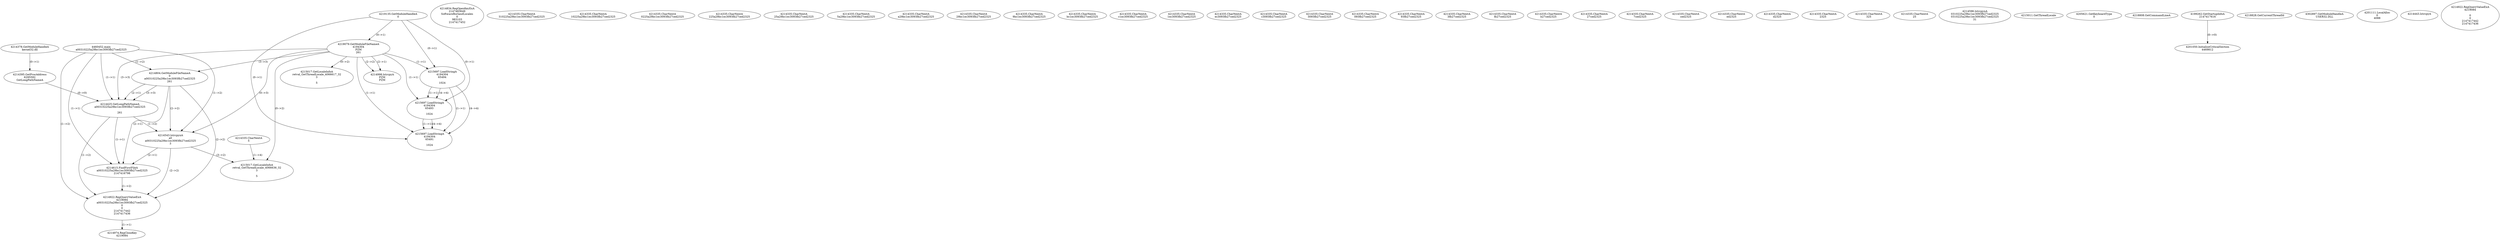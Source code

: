 // Global SCDG with merge call
digraph {
	0 [label="4460452.main
a00310225a29bc1ec3093fb27ced2325"]
	1 [label="4219135.GetModuleHandleA
0"]
	2 [label="4219079.GetModuleFileNameA
4194304
PZM
261"]
	1 -> 2 [label="(0-->1)"]
	3 [label="4214804.GetModuleFileNameA
0
a00310225a29bc1ec3093fb27ced2325
261"]
	0 -> 3 [label="(1-->2)"]
	2 -> 3 [label="(3-->3)"]
	4 [label="4214834.RegOpenKeyExA
2147483649
Software\Borland\Locales
0
983103
2147417452"]
	5 [label="4214378.GetModuleHandleA
kernel32.dll"]
	6 [label="4214395.GetProcAddress
6295592
GetLongPathNameA"]
	5 -> 6 [label="(0-->1)"]
	7 [label="4214425.GetLongPathNameA
a00310225a29bc1ec3093fb27ced2325

261"]
	0 -> 7 [label="(1-->1)"]
	3 -> 7 [label="(2-->1)"]
	2 -> 7 [label="(3-->3)"]
	3 -> 7 [label="(3-->3)"]
	6 -> 7 [label="(0-->0)"]
	8 [label="4214543.lstrcpynA
a0
a00310225a29bc1ec3093fb27ced2325
3"]
	0 -> 8 [label="(1-->2)"]
	3 -> 8 [label="(2-->2)"]
	7 -> 8 [label="(1-->2)"]
	2 -> 8 [label="(0-->3)"]
	9 [label="4214335.CharNextA
310225a29bc1ec3093fb27ced2325"]
	10 [label="4214335.CharNextA
10225a29bc1ec3093fb27ced2325"]
	11 [label="4214335.CharNextA
0225a29bc1ec3093fb27ced2325"]
	12 [label="4214335.CharNextA
225a29bc1ec3093fb27ced2325"]
	13 [label="4214335.CharNextA
25a29bc1ec3093fb27ced2325"]
	14 [label="4214335.CharNextA
5a29bc1ec3093fb27ced2325"]
	15 [label="4214335.CharNextA
a29bc1ec3093fb27ced2325"]
	16 [label="4214335.CharNextA
29bc1ec3093fb27ced2325"]
	17 [label="4214335.CharNextA
9bc1ec3093fb27ced2325"]
	18 [label="4214335.CharNextA
bc1ec3093fb27ced2325"]
	19 [label="4214335.CharNextA
c1ec3093fb27ced2325"]
	20 [label="4214335.CharNextA
1ec3093fb27ced2325"]
	21 [label="4214335.CharNextA
ec3093fb27ced2325"]
	22 [label="4214335.CharNextA
c3093fb27ced2325"]
	23 [label="4214335.CharNextA
3093fb27ced2325"]
	24 [label="4214335.CharNextA
093fb27ced2325"]
	25 [label="4214335.CharNextA
93fb27ced2325"]
	26 [label="4214335.CharNextA
3fb27ced2325"]
	27 [label="4214335.CharNextA
fb27ced2325"]
	28 [label="4214335.CharNextA
b27ced2325"]
	29 [label="4214335.CharNextA
27ced2325"]
	30 [label="4214335.CharNextA
7ced2325"]
	31 [label="4214335.CharNextA
ced2325"]
	32 [label="4214335.CharNextA
ed2325"]
	33 [label="4214335.CharNextA
d2325"]
	34 [label="4214335.CharNextA
2325"]
	35 [label="4214335.CharNextA
325"]
	36 [label="4214335.CharNextA
25"]
	37 [label="4214335.CharNextA
5"]
	38 [label="4214596.lstrcpynA
0310225a29bc1ec3093fb27ced2325
0310225a29bc1ec3093fb27ced2325
31"]
	39 [label="4214615.FindFirstFileA
a00310225a29bc1ec3093fb27ced2325
2147416798"]
	0 -> 39 [label="(1-->1)"]
	3 -> 39 [label="(2-->1)"]
	7 -> 39 [label="(1-->1)"]
	8 -> 39 [label="(2-->1)"]
	40 [label="4214922.RegQueryValueExA
4219084
a00310225a29bc1ec3093fb27ced2325
0
0
2147417442
2147417436"]
	0 -> 40 [label="(1-->2)"]
	3 -> 40 [label="(2-->2)"]
	7 -> 40 [label="(1-->2)"]
	8 -> 40 [label="(2-->2)"]
	39 -> 40 [label="(1-->2)"]
	41 [label="4214974.RegCloseKey
4219084"]
	40 -> 41 [label="(1-->1)"]
	42 [label="4214998.lstrcpyA
PZM
PZM"]
	2 -> 42 [label="(2-->1)"]
	2 -> 42 [label="(2-->2)"]
	43 [label="4215011.GetThreadLocale
"]
	44 [label="4215017.GetLocaleInfoA
retval_GetThreadLocale_4066636_32
3

5"]
	2 -> 44 [label="(0-->2)"]
	8 -> 44 [label="(3-->2)"]
	37 -> 44 [label="(1-->4)"]
	45 [label="4205621.GetKeyboardType
0"]
	46 [label="4218808.GetCommandLineA
"]
	47 [label="4199262.GetStartupInfoA
2147417616"]
	48 [label="4218828.GetCurrentThreadId
"]
	49 [label="4302897.GetModuleHandleA
USER32.DLL"]
	50 [label="4215697.LoadStringA
4194304
65494

1024"]
	1 -> 50 [label="(0-->1)"]
	2 -> 50 [label="(1-->1)"]
	51 [label="4215697.LoadStringA
4194304
65493

1024"]
	1 -> 51 [label="(0-->1)"]
	2 -> 51 [label="(1-->1)"]
	50 -> 51 [label="(1-->1)"]
	50 -> 51 [label="(4-->4)"]
	52 [label="4215697.LoadStringA
4194304
65491

1024"]
	1 -> 52 [label="(0-->1)"]
	2 -> 52 [label="(1-->1)"]
	50 -> 52 [label="(1-->1)"]
	51 -> 52 [label="(1-->1)"]
	50 -> 52 [label="(4-->4)"]
	51 -> 52 [label="(4-->4)"]
	53 [label="4201050.InitializeCriticalSection
4469812"]
	47 -> 53 [label="(0-->0)"]
	54 [label="4201111.LocalAlloc
0
4088"]
	55 [label="4214443.lstrcpyA

"]
	56 [label="4214922.RegQueryValueExA
4219084

0
0
2147417442
2147417436"]
	57 [label="4215017.GetLocaleInfoA
retval_GetThreadLocale_4066617_32
3

5"]
	2 -> 57 [label="(0-->2)"]
}
